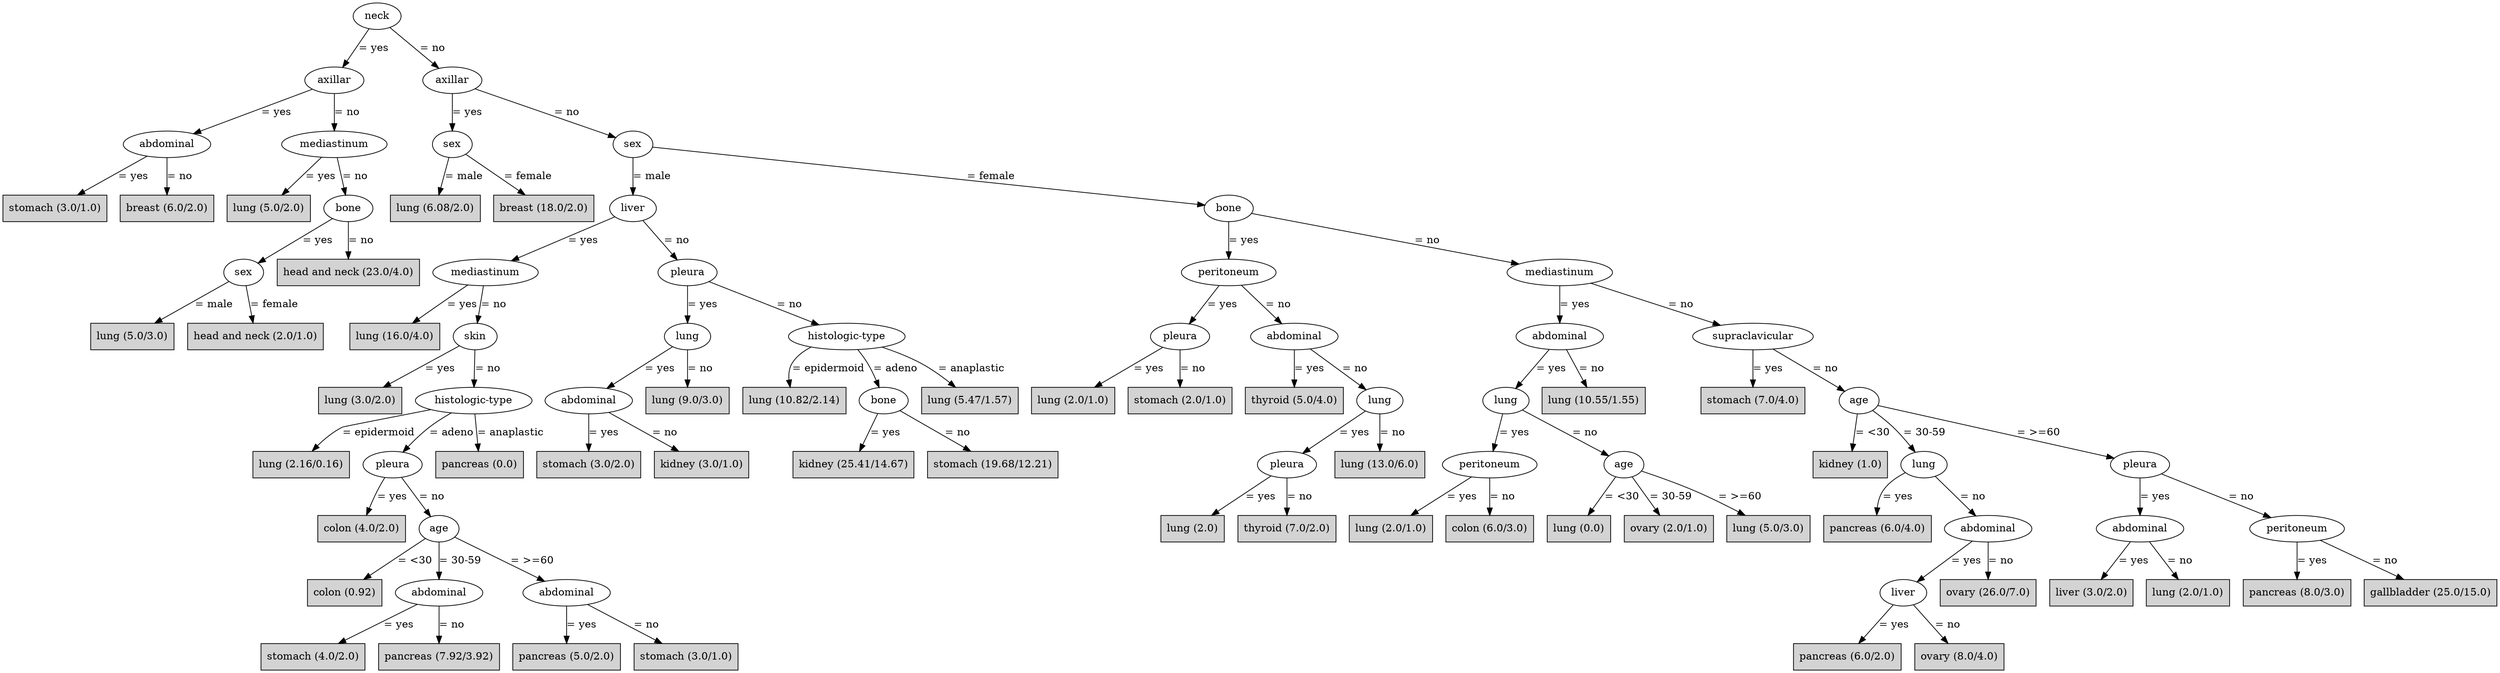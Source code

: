 digraph J48Tree {
N0 [label="neck" ]
N0->N1 [label="= yes"]
N1 [label="axillar" ]
N1->N2 [label="= yes"]
N2 [label="abdominal" ]
N2->N3 [label="= yes"]
N3 [label="stomach (3.0/1.0)" shape=box style=filled ]
N2->N4 [label="= no"]
N4 [label="breast (6.0/2.0)" shape=box style=filled ]
N1->N5 [label="= no"]
N5 [label="mediastinum" ]
N5->N6 [label="= yes"]
N6 [label="lung (5.0/2.0)" shape=box style=filled ]
N5->N7 [label="= no"]
N7 [label="bone" ]
N7->N8 [label="= yes"]
N8 [label="sex" ]
N8->N9 [label="= male"]
N9 [label="lung (5.0/3.0)" shape=box style=filled ]
N8->N10 [label="= female"]
N10 [label="head and neck (2.0/1.0)" shape=box style=filled ]
N7->N11 [label="= no"]
N11 [label="head and neck (23.0/4.0)" shape=box style=filled ]
N0->N12 [label="= no"]
N12 [label="axillar" ]
N12->N13 [label="= yes"]
N13 [label="sex" ]
N13->N14 [label="= male"]
N14 [label="lung (6.08/2.0)" shape=box style=filled ]
N13->N15 [label="= female"]
N15 [label="breast (18.0/2.0)" shape=box style=filled ]
N12->N16 [label="= no"]
N16 [label="sex" ]
N16->N17 [label="= male"]
N17 [label="liver" ]
N17->N18 [label="= yes"]
N18 [label="mediastinum" ]
N18->N19 [label="= yes"]
N19 [label="lung (16.0/4.0)" shape=box style=filled ]
N18->N20 [label="= no"]
N20 [label="skin" ]
N20->N21 [label="= yes"]
N21 [label="lung (3.0/2.0)" shape=box style=filled ]
N20->N22 [label="= no"]
N22 [label="histologic-type" ]
N22->N23 [label="= epidermoid"]
N23 [label="lung (2.16/0.16)" shape=box style=filled ]
N22->N24 [label="= adeno"]
N24 [label="pleura" ]
N24->N25 [label="= yes"]
N25 [label="colon (4.0/2.0)" shape=box style=filled ]
N24->N26 [label="= no"]
N26 [label="age" ]
N26->N27 [label="= <30"]
N27 [label="colon (0.92)" shape=box style=filled ]
N26->N28 [label="= 30-59"]
N28 [label="abdominal" ]
N28->N29 [label="= yes"]
N29 [label="stomach (4.0/2.0)" shape=box style=filled ]
N28->N30 [label="= no"]
N30 [label="pancreas (7.92/3.92)" shape=box style=filled ]
N26->N31 [label="= >=60"]
N31 [label="abdominal" ]
N31->N32 [label="= yes"]
N32 [label="pancreas (5.0/2.0)" shape=box style=filled ]
N31->N33 [label="= no"]
N33 [label="stomach (3.0/1.0)" shape=box style=filled ]
N22->N34 [label="= anaplastic"]
N34 [label="pancreas (0.0)" shape=box style=filled ]
N17->N35 [label="= no"]
N35 [label="pleura" ]
N35->N36 [label="= yes"]
N36 [label="lung" ]
N36->N37 [label="= yes"]
N37 [label="abdominal" ]
N37->N38 [label="= yes"]
N38 [label="stomach (3.0/2.0)" shape=box style=filled ]
N37->N39 [label="= no"]
N39 [label="kidney (3.0/1.0)" shape=box style=filled ]
N36->N40 [label="= no"]
N40 [label="lung (9.0/3.0)" shape=box style=filled ]
N35->N41 [label="= no"]
N41 [label="histologic-type" ]
N41->N42 [label="= epidermoid"]
N42 [label="lung (10.82/2.14)" shape=box style=filled ]
N41->N43 [label="= adeno"]
N43 [label="bone" ]
N43->N44 [label="= yes"]
N44 [label="kidney (25.41/14.67)" shape=box style=filled ]
N43->N45 [label="= no"]
N45 [label="stomach (19.68/12.21)" shape=box style=filled ]
N41->N46 [label="= anaplastic"]
N46 [label="lung (5.47/1.57)" shape=box style=filled ]
N16->N47 [label="= female"]
N47 [label="bone" ]
N47->N48 [label="= yes"]
N48 [label="peritoneum" ]
N48->N49 [label="= yes"]
N49 [label="pleura" ]
N49->N50 [label="= yes"]
N50 [label="lung (2.0/1.0)" shape=box style=filled ]
N49->N51 [label="= no"]
N51 [label="stomach (2.0/1.0)" shape=box style=filled ]
N48->N52 [label="= no"]
N52 [label="abdominal" ]
N52->N53 [label="= yes"]
N53 [label="thyroid (5.0/4.0)" shape=box style=filled ]
N52->N54 [label="= no"]
N54 [label="lung" ]
N54->N55 [label="= yes"]
N55 [label="pleura" ]
N55->N56 [label="= yes"]
N56 [label="lung (2.0)" shape=box style=filled ]
N55->N57 [label="= no"]
N57 [label="thyroid (7.0/2.0)" shape=box style=filled ]
N54->N58 [label="= no"]
N58 [label="lung (13.0/6.0)" shape=box style=filled ]
N47->N59 [label="= no"]
N59 [label="mediastinum" ]
N59->N60 [label="= yes"]
N60 [label="abdominal" ]
N60->N61 [label="= yes"]
N61 [label="lung" ]
N61->N62 [label="= yes"]
N62 [label="peritoneum" ]
N62->N63 [label="= yes"]
N63 [label="lung (2.0/1.0)" shape=box style=filled ]
N62->N64 [label="= no"]
N64 [label="colon (6.0/3.0)" shape=box style=filled ]
N61->N65 [label="= no"]
N65 [label="age" ]
N65->N66 [label="= <30"]
N66 [label="lung (0.0)" shape=box style=filled ]
N65->N67 [label="= 30-59"]
N67 [label="ovary (2.0/1.0)" shape=box style=filled ]
N65->N68 [label="= >=60"]
N68 [label="lung (5.0/3.0)" shape=box style=filled ]
N60->N69 [label="= no"]
N69 [label="lung (10.55/1.55)" shape=box style=filled ]
N59->N70 [label="= no"]
N70 [label="supraclavicular" ]
N70->N71 [label="= yes"]
N71 [label="stomach (7.0/4.0)" shape=box style=filled ]
N70->N72 [label="= no"]
N72 [label="age" ]
N72->N73 [label="= <30"]
N73 [label="kidney (1.0)" shape=box style=filled ]
N72->N74 [label="= 30-59"]
N74 [label="lung" ]
N74->N75 [label="= yes"]
N75 [label="pancreas (6.0/4.0)" shape=box style=filled ]
N74->N76 [label="= no"]
N76 [label="abdominal" ]
N76->N77 [label="= yes"]
N77 [label="liver" ]
N77->N78 [label="= yes"]
N78 [label="pancreas (6.0/2.0)" shape=box style=filled ]
N77->N79 [label="= no"]
N79 [label="ovary (8.0/4.0)" shape=box style=filled ]
N76->N80 [label="= no"]
N80 [label="ovary (26.0/7.0)" shape=box style=filled ]
N72->N81 [label="= >=60"]
N81 [label="pleura" ]
N81->N82 [label="= yes"]
N82 [label="abdominal" ]
N82->N83 [label="= yes"]
N83 [label="liver (3.0/2.0)" shape=box style=filled ]
N82->N84 [label="= no"]
N84 [label="lung (2.0/1.0)" shape=box style=filled ]
N81->N85 [label="= no"]
N85 [label="peritoneum" ]
N85->N86 [label="= yes"]
N86 [label="pancreas (8.0/3.0)" shape=box style=filled ]
N85->N87 [label="= no"]
N87 [label="gallbladder (25.0/15.0)" shape=box style=filled ]
}

